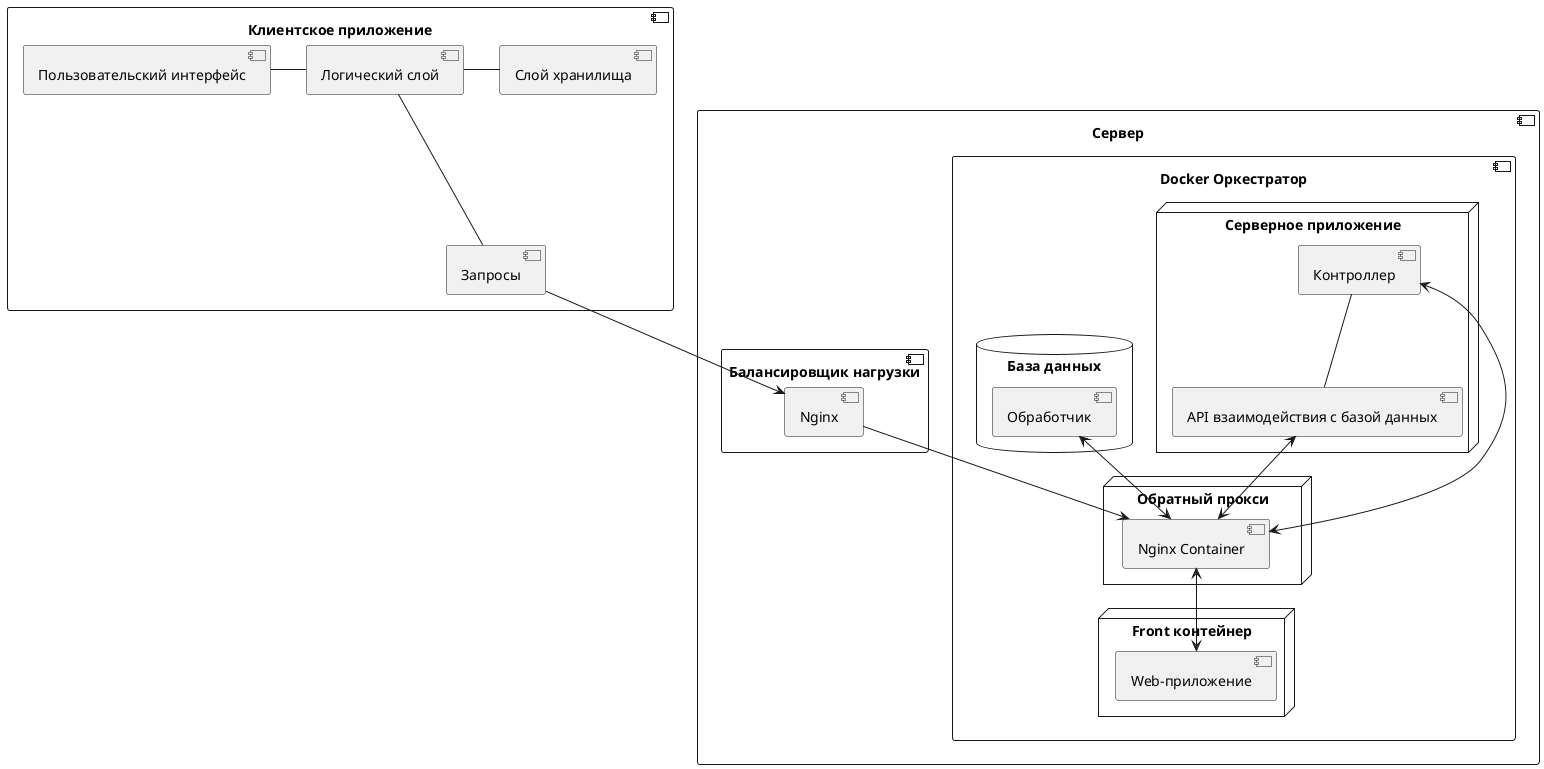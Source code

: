 @startuml components
'https://plantuml.com/component-diagram


component "Клиентское приложение" {
  [Пользовательский интерфейс]
  [Логический слой]
  [Слой хранилища]
  [Запросы]
}

component "Сервер" {

   component "Балансировщик нагрузки" {
      [Nginx]
   }

   component "Docker Оркестратор"{
   
      node "Обратный прокси"{
         [Nginx Container]
      }

      node "Серверное приложение" {
         [Контроллер]
         [API взаимодействия с базой данных]
      }

      database "База данных" {
         [Обработчик]  
      }

      node "Front контейнер"{
         [Web-приложение]
      }
   }
}



[Пользовательский интерфейс] - [Логический слой]
[Логический слой] - [Слой хранилища]
[Логический слой] -- [Запросы]
[Запросы] --> [Nginx]
[Nginx] --> [Nginx Container]
[Nginx Container] <-down-> [Контроллер]
[Nginx Container] <--> [Web-приложение]
[Контроллер] -- [API взаимодействия с базой данных]
[API взаимодействия с базой данных] <--> [Nginx Container]
[Nginx Container] <-up-> [Обработчик]


@enduml